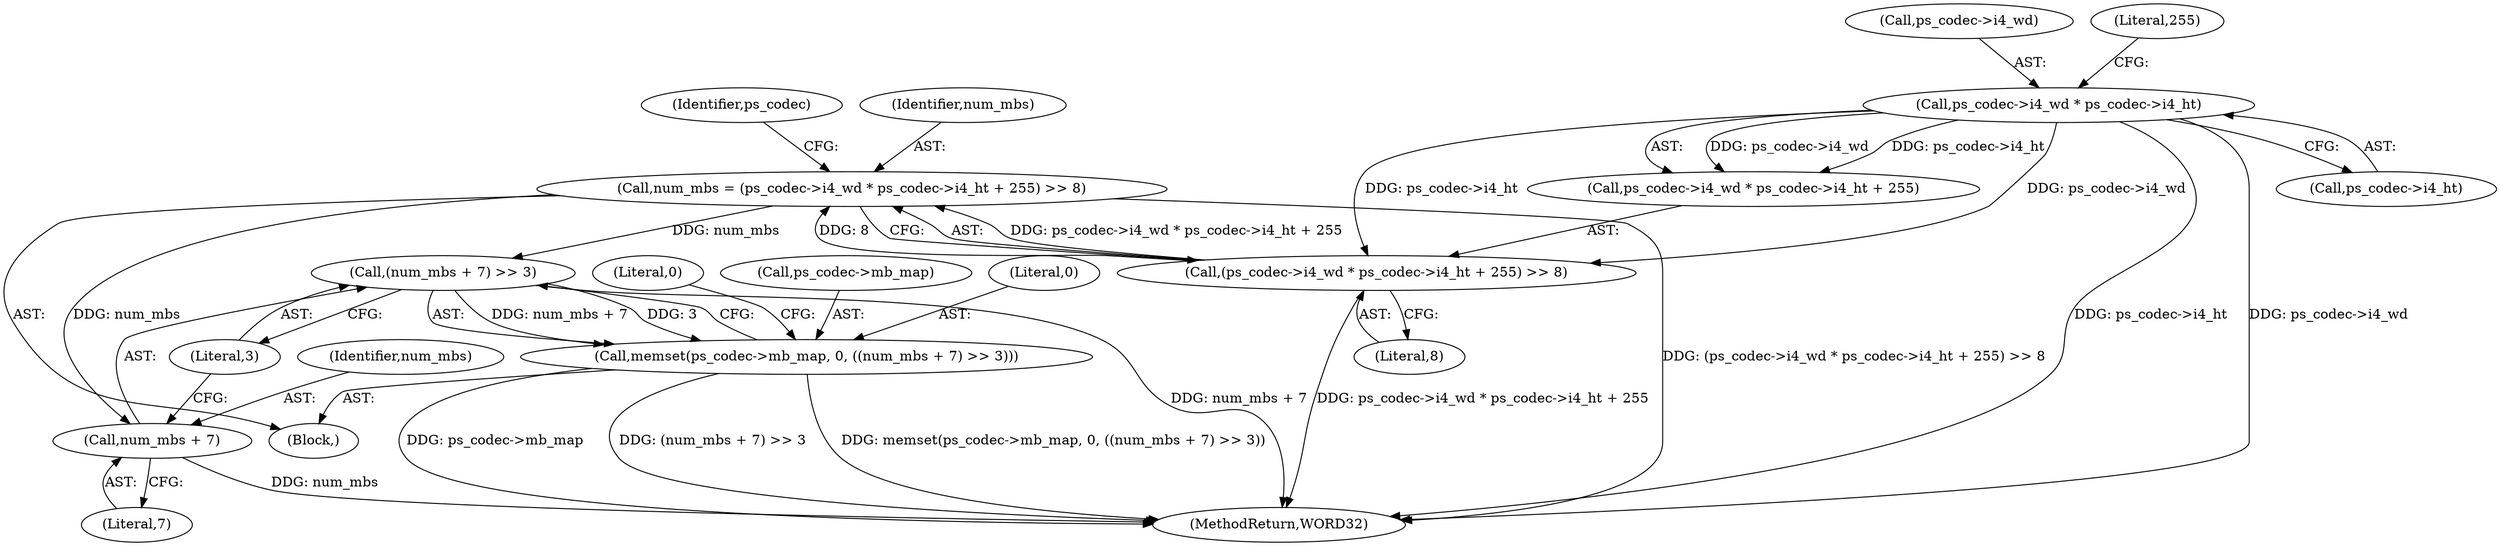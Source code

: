 digraph "0_Android_87fb7909c49e6a4510ba86ace1ffc83459c7e1b9@integer" {
"1000324" [label="(Call,num_mbs = (ps_codec->i4_wd * ps_codec->i4_ht + 255) >> 8)"];
"1000326" [label="(Call,(ps_codec->i4_wd * ps_codec->i4_ht + 255) >> 8)"];
"1000328" [label="(Call,ps_codec->i4_wd * ps_codec->i4_ht)"];
"1000347" [label="(Call,(num_mbs + 7) >> 3)"];
"1000342" [label="(Call,memset(ps_codec->mb_map, 0, ((num_mbs + 7) >> 3)))"];
"1000348" [label="(Call,num_mbs + 7)"];
"1000339" [label="(Identifier,ps_codec)"];
"1000329" [label="(Call,ps_codec->i4_wd)"];
"1000335" [label="(Literal,255)"];
"1001903" [label="(MethodReturn,WORD32)"];
"1000327" [label="(Call,ps_codec->i4_wd * ps_codec->i4_ht + 255)"];
"1000342" [label="(Call,memset(ps_codec->mb_map, 0, ((num_mbs + 7) >> 3)))"];
"1000348" [label="(Call,num_mbs + 7)"];
"1000351" [label="(Literal,3)"];
"1000332" [label="(Call,ps_codec->i4_ht)"];
"1000328" [label="(Call,ps_codec->i4_wd * ps_codec->i4_ht)"];
"1000355" [label="(Literal,0)"];
"1000324" [label="(Call,num_mbs = (ps_codec->i4_wd * ps_codec->i4_ht + 255) >> 8)"];
"1000347" [label="(Call,(num_mbs + 7) >> 3)"];
"1000325" [label="(Identifier,num_mbs)"];
"1000322" [label="(Block,)"];
"1000336" [label="(Literal,8)"];
"1000346" [label="(Literal,0)"];
"1000350" [label="(Literal,7)"];
"1000349" [label="(Identifier,num_mbs)"];
"1000326" [label="(Call,(ps_codec->i4_wd * ps_codec->i4_ht + 255) >> 8)"];
"1000343" [label="(Call,ps_codec->mb_map)"];
"1000324" -> "1000322"  [label="AST: "];
"1000324" -> "1000326"  [label="CFG: "];
"1000325" -> "1000324"  [label="AST: "];
"1000326" -> "1000324"  [label="AST: "];
"1000339" -> "1000324"  [label="CFG: "];
"1000324" -> "1001903"  [label="DDG: (ps_codec->i4_wd * ps_codec->i4_ht + 255) >> 8"];
"1000326" -> "1000324"  [label="DDG: ps_codec->i4_wd * ps_codec->i4_ht + 255"];
"1000326" -> "1000324"  [label="DDG: 8"];
"1000324" -> "1000347"  [label="DDG: num_mbs"];
"1000324" -> "1000348"  [label="DDG: num_mbs"];
"1000326" -> "1000336"  [label="CFG: "];
"1000327" -> "1000326"  [label="AST: "];
"1000336" -> "1000326"  [label="AST: "];
"1000326" -> "1001903"  [label="DDG: ps_codec->i4_wd * ps_codec->i4_ht + 255"];
"1000328" -> "1000326"  [label="DDG: ps_codec->i4_wd"];
"1000328" -> "1000326"  [label="DDG: ps_codec->i4_ht"];
"1000328" -> "1000327"  [label="AST: "];
"1000328" -> "1000332"  [label="CFG: "];
"1000329" -> "1000328"  [label="AST: "];
"1000332" -> "1000328"  [label="AST: "];
"1000335" -> "1000328"  [label="CFG: "];
"1000328" -> "1001903"  [label="DDG: ps_codec->i4_ht"];
"1000328" -> "1001903"  [label="DDG: ps_codec->i4_wd"];
"1000328" -> "1000327"  [label="DDG: ps_codec->i4_wd"];
"1000328" -> "1000327"  [label="DDG: ps_codec->i4_ht"];
"1000347" -> "1000342"  [label="AST: "];
"1000347" -> "1000351"  [label="CFG: "];
"1000348" -> "1000347"  [label="AST: "];
"1000351" -> "1000347"  [label="AST: "];
"1000342" -> "1000347"  [label="CFG: "];
"1000347" -> "1001903"  [label="DDG: num_mbs + 7"];
"1000347" -> "1000342"  [label="DDG: num_mbs + 7"];
"1000347" -> "1000342"  [label="DDG: 3"];
"1000342" -> "1000322"  [label="AST: "];
"1000343" -> "1000342"  [label="AST: "];
"1000346" -> "1000342"  [label="AST: "];
"1000355" -> "1000342"  [label="CFG: "];
"1000342" -> "1001903"  [label="DDG: ps_codec->mb_map"];
"1000342" -> "1001903"  [label="DDG: (num_mbs + 7) >> 3"];
"1000342" -> "1001903"  [label="DDG: memset(ps_codec->mb_map, 0, ((num_mbs + 7) >> 3))"];
"1000348" -> "1000350"  [label="CFG: "];
"1000349" -> "1000348"  [label="AST: "];
"1000350" -> "1000348"  [label="AST: "];
"1000351" -> "1000348"  [label="CFG: "];
"1000348" -> "1001903"  [label="DDG: num_mbs"];
}
